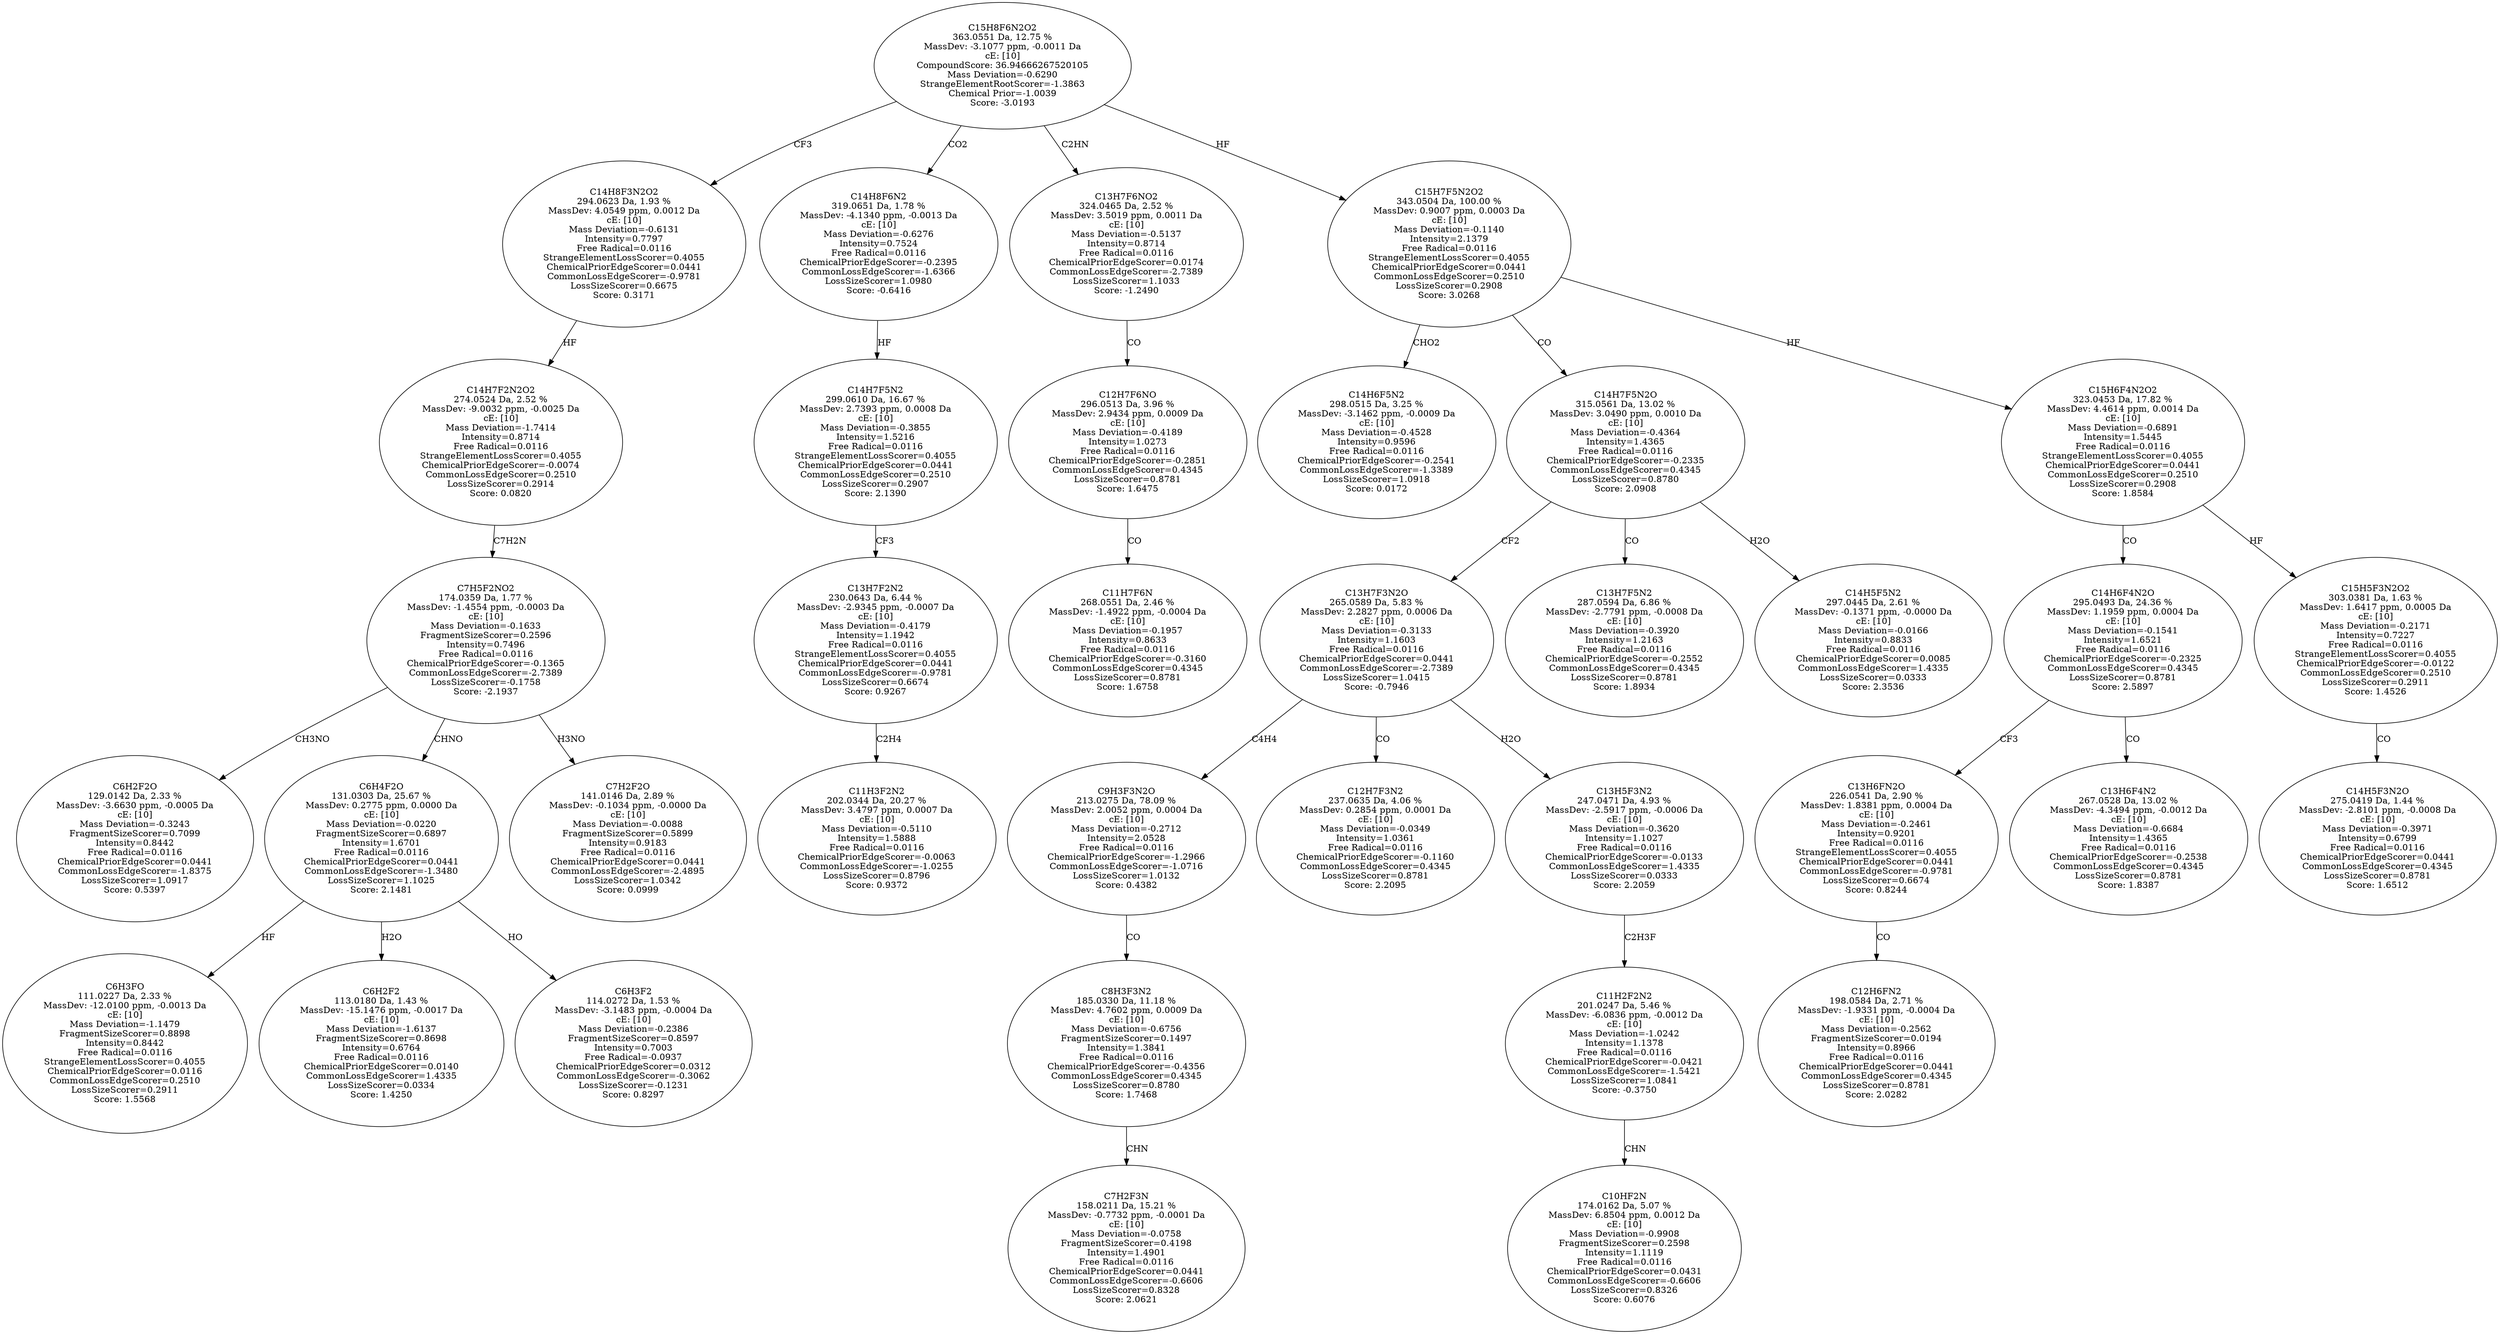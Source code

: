 strict digraph {
v1 [label="C6H2F2O\n129.0142 Da, 2.33 %\nMassDev: -3.6630 ppm, -0.0005 Da\ncE: [10]\nMass Deviation=-0.3243\nFragmentSizeScorer=0.7099\nIntensity=0.8442\nFree Radical=0.0116\nChemicalPriorEdgeScorer=0.0441\nCommonLossEdgeScorer=-1.8375\nLossSizeScorer=1.0917\nScore: 0.5397"];
v2 [label="C6H3FO\n111.0227 Da, 2.33 %\nMassDev: -12.0100 ppm, -0.0013 Da\ncE: [10]\nMass Deviation=-1.1479\nFragmentSizeScorer=0.8898\nIntensity=0.8442\nFree Radical=0.0116\nStrangeElementLossScorer=0.4055\nChemicalPriorEdgeScorer=0.0116\nCommonLossEdgeScorer=0.2510\nLossSizeScorer=0.2911\nScore: 1.5568"];
v3 [label="C6H2F2\n113.0180 Da, 1.43 %\nMassDev: -15.1476 ppm, -0.0017 Da\ncE: [10]\nMass Deviation=-1.6137\nFragmentSizeScorer=0.8698\nIntensity=0.6764\nFree Radical=0.0116\nChemicalPriorEdgeScorer=0.0140\nCommonLossEdgeScorer=1.4335\nLossSizeScorer=0.0334\nScore: 1.4250"];
v4 [label="C6H3F2\n114.0272 Da, 1.53 %\nMassDev: -3.1483 ppm, -0.0004 Da\ncE: [10]\nMass Deviation=-0.2386\nFragmentSizeScorer=0.8597\nIntensity=0.7003\nFree Radical=-0.0937\nChemicalPriorEdgeScorer=0.0312\nCommonLossEdgeScorer=-0.3062\nLossSizeScorer=-0.1231\nScore: 0.8297"];
v5 [label="C6H4F2O\n131.0303 Da, 25.67 %\nMassDev: 0.2775 ppm, 0.0000 Da\ncE: [10]\nMass Deviation=-0.0220\nFragmentSizeScorer=0.6897\nIntensity=1.6701\nFree Radical=0.0116\nChemicalPriorEdgeScorer=0.0441\nCommonLossEdgeScorer=-1.3480\nLossSizeScorer=1.1025\nScore: 2.1481"];
v6 [label="C7H2F2O\n141.0146 Da, 2.89 %\nMassDev: -0.1034 ppm, -0.0000 Da\ncE: [10]\nMass Deviation=-0.0088\nFragmentSizeScorer=0.5899\nIntensity=0.9183\nFree Radical=0.0116\nChemicalPriorEdgeScorer=0.0441\nCommonLossEdgeScorer=-2.4895\nLossSizeScorer=1.0342\nScore: 0.0999"];
v7 [label="C7H5F2NO2\n174.0359 Da, 1.77 %\nMassDev: -1.4554 ppm, -0.0003 Da\ncE: [10]\nMass Deviation=-0.1633\nFragmentSizeScorer=0.2596\nIntensity=0.7496\nFree Radical=0.0116\nChemicalPriorEdgeScorer=-0.1365\nCommonLossEdgeScorer=-2.7389\nLossSizeScorer=-0.1758\nScore: -2.1937"];
v8 [label="C14H7F2N2O2\n274.0524 Da, 2.52 %\nMassDev: -9.0032 ppm, -0.0025 Da\ncE: [10]\nMass Deviation=-1.7414\nIntensity=0.8714\nFree Radical=0.0116\nStrangeElementLossScorer=0.4055\nChemicalPriorEdgeScorer=-0.0074\nCommonLossEdgeScorer=0.2510\nLossSizeScorer=0.2914\nScore: 0.0820"];
v9 [label="C14H8F3N2O2\n294.0623 Da, 1.93 %\nMassDev: 4.0549 ppm, 0.0012 Da\ncE: [10]\nMass Deviation=-0.6131\nIntensity=0.7797\nFree Radical=0.0116\nStrangeElementLossScorer=0.4055\nChemicalPriorEdgeScorer=0.0441\nCommonLossEdgeScorer=-0.9781\nLossSizeScorer=0.6675\nScore: 0.3171"];
v10 [label="C11H3F2N2\n202.0344 Da, 20.27 %\nMassDev: 3.4797 ppm, 0.0007 Da\ncE: [10]\nMass Deviation=-0.5110\nIntensity=1.5888\nFree Radical=0.0116\nChemicalPriorEdgeScorer=-0.0063\nCommonLossEdgeScorer=-1.0255\nLossSizeScorer=0.8796\nScore: 0.9372"];
v11 [label="C13H7F2N2\n230.0643 Da, 6.44 %\nMassDev: -2.9345 ppm, -0.0007 Da\ncE: [10]\nMass Deviation=-0.4179\nIntensity=1.1942\nFree Radical=0.0116\nStrangeElementLossScorer=0.4055\nChemicalPriorEdgeScorer=0.0441\nCommonLossEdgeScorer=-0.9781\nLossSizeScorer=0.6674\nScore: 0.9267"];
v12 [label="C14H7F5N2\n299.0610 Da, 16.67 %\nMassDev: 2.7393 ppm, 0.0008 Da\ncE: [10]\nMass Deviation=-0.3855\nIntensity=1.5216\nFree Radical=0.0116\nStrangeElementLossScorer=0.4055\nChemicalPriorEdgeScorer=0.0441\nCommonLossEdgeScorer=0.2510\nLossSizeScorer=0.2907\nScore: 2.1390"];
v13 [label="C14H8F6N2\n319.0651 Da, 1.78 %\nMassDev: -4.1340 ppm, -0.0013 Da\ncE: [10]\nMass Deviation=-0.6276\nIntensity=0.7524\nFree Radical=0.0116\nChemicalPriorEdgeScorer=-0.2395\nCommonLossEdgeScorer=-1.6366\nLossSizeScorer=1.0980\nScore: -0.6416"];
v14 [label="C11H7F6N\n268.0551 Da, 2.46 %\nMassDev: -1.4922 ppm, -0.0004 Da\ncE: [10]\nMass Deviation=-0.1957\nIntensity=0.8633\nFree Radical=0.0116\nChemicalPriorEdgeScorer=-0.3160\nCommonLossEdgeScorer=0.4345\nLossSizeScorer=0.8781\nScore: 1.6758"];
v15 [label="C12H7F6NO\n296.0513 Da, 3.96 %\nMassDev: 2.9434 ppm, 0.0009 Da\ncE: [10]\nMass Deviation=-0.4189\nIntensity=1.0273\nFree Radical=0.0116\nChemicalPriorEdgeScorer=-0.2851\nCommonLossEdgeScorer=0.4345\nLossSizeScorer=0.8781\nScore: 1.6475"];
v16 [label="C13H7F6NO2\n324.0465 Da, 2.52 %\nMassDev: 3.5019 ppm, 0.0011 Da\ncE: [10]\nMass Deviation=-0.5137\nIntensity=0.8714\nFree Radical=0.0116\nChemicalPriorEdgeScorer=0.0174\nCommonLossEdgeScorer=-2.7389\nLossSizeScorer=1.1033\nScore: -1.2490"];
v17 [label="C14H6F5N2\n298.0515 Da, 3.25 %\nMassDev: -3.1462 ppm, -0.0009 Da\ncE: [10]\nMass Deviation=-0.4528\nIntensity=0.9596\nFree Radical=0.0116\nChemicalPriorEdgeScorer=-0.2541\nCommonLossEdgeScorer=-1.3389\nLossSizeScorer=1.0918\nScore: 0.0172"];
v18 [label="C7H2F3N\n158.0211 Da, 15.21 %\nMassDev: -0.7732 ppm, -0.0001 Da\ncE: [10]\nMass Deviation=-0.0758\nFragmentSizeScorer=0.4198\nIntensity=1.4901\nFree Radical=0.0116\nChemicalPriorEdgeScorer=0.0441\nCommonLossEdgeScorer=-0.6606\nLossSizeScorer=0.8328\nScore: 2.0621"];
v19 [label="C8H3F3N2\n185.0330 Da, 11.18 %\nMassDev: 4.7602 ppm, 0.0009 Da\ncE: [10]\nMass Deviation=-0.6756\nFragmentSizeScorer=0.1497\nIntensity=1.3841\nFree Radical=0.0116\nChemicalPriorEdgeScorer=-0.4356\nCommonLossEdgeScorer=0.4345\nLossSizeScorer=0.8780\nScore: 1.7468"];
v20 [label="C9H3F3N2O\n213.0275 Da, 78.09 %\nMassDev: 2.0052 ppm, 0.0004 Da\ncE: [10]\nMass Deviation=-0.2712\nIntensity=2.0528\nFree Radical=0.0116\nChemicalPriorEdgeScorer=-1.2966\nCommonLossEdgeScorer=-1.0716\nLossSizeScorer=1.0132\nScore: 0.4382"];
v21 [label="C12H7F3N2\n237.0635 Da, 4.06 %\nMassDev: 0.2854 ppm, 0.0001 Da\ncE: [10]\nMass Deviation=-0.0349\nIntensity=1.0361\nFree Radical=0.0116\nChemicalPriorEdgeScorer=-0.1160\nCommonLossEdgeScorer=0.4345\nLossSizeScorer=0.8781\nScore: 2.2095"];
v22 [label="C10HF2N\n174.0162 Da, 5.07 %\nMassDev: 6.8504 ppm, 0.0012 Da\ncE: [10]\nMass Deviation=-0.9908\nFragmentSizeScorer=0.2598\nIntensity=1.1119\nFree Radical=0.0116\nChemicalPriorEdgeScorer=0.0431\nCommonLossEdgeScorer=-0.6606\nLossSizeScorer=0.8326\nScore: 0.6076"];
v23 [label="C11H2F2N2\n201.0247 Da, 5.46 %\nMassDev: -6.0836 ppm, -0.0012 Da\ncE: [10]\nMass Deviation=-1.0242\nIntensity=1.1378\nFree Radical=0.0116\nChemicalPriorEdgeScorer=-0.0421\nCommonLossEdgeScorer=-1.5421\nLossSizeScorer=1.0841\nScore: -0.3750"];
v24 [label="C13H5F3N2\n247.0471 Da, 4.93 %\nMassDev: -2.5917 ppm, -0.0006 Da\ncE: [10]\nMass Deviation=-0.3620\nIntensity=1.1027\nFree Radical=0.0116\nChemicalPriorEdgeScorer=-0.0133\nCommonLossEdgeScorer=1.4335\nLossSizeScorer=0.0333\nScore: 2.2059"];
v25 [label="C13H7F3N2O\n265.0589 Da, 5.83 %\nMassDev: 2.2827 ppm, 0.0006 Da\ncE: [10]\nMass Deviation=-0.3133\nIntensity=1.1603\nFree Radical=0.0116\nChemicalPriorEdgeScorer=0.0441\nCommonLossEdgeScorer=-2.7389\nLossSizeScorer=1.0415\nScore: -0.7946"];
v26 [label="C13H7F5N2\n287.0594 Da, 6.86 %\nMassDev: -2.7791 ppm, -0.0008 Da\ncE: [10]\nMass Deviation=-0.3920\nIntensity=1.2163\nFree Radical=0.0116\nChemicalPriorEdgeScorer=-0.2552\nCommonLossEdgeScorer=0.4345\nLossSizeScorer=0.8781\nScore: 1.8934"];
v27 [label="C14H5F5N2\n297.0445 Da, 2.61 %\nMassDev: -0.1371 ppm, -0.0000 Da\ncE: [10]\nMass Deviation=-0.0166\nIntensity=0.8833\nFree Radical=0.0116\nChemicalPriorEdgeScorer=0.0085\nCommonLossEdgeScorer=1.4335\nLossSizeScorer=0.0333\nScore: 2.3536"];
v28 [label="C14H7F5N2O\n315.0561 Da, 13.02 %\nMassDev: 3.0490 ppm, 0.0010 Da\ncE: [10]\nMass Deviation=-0.4364\nIntensity=1.4365\nFree Radical=0.0116\nChemicalPriorEdgeScorer=-0.2335\nCommonLossEdgeScorer=0.4345\nLossSizeScorer=0.8780\nScore: 2.0908"];
v29 [label="C12H6FN2\n198.0584 Da, 2.71 %\nMassDev: -1.9331 ppm, -0.0004 Da\ncE: [10]\nMass Deviation=-0.2562\nFragmentSizeScorer=0.0194\nIntensity=0.8966\nFree Radical=0.0116\nChemicalPriorEdgeScorer=0.0441\nCommonLossEdgeScorer=0.4345\nLossSizeScorer=0.8781\nScore: 2.0282"];
v30 [label="C13H6FN2O\n226.0541 Da, 2.90 %\nMassDev: 1.8381 ppm, 0.0004 Da\ncE: [10]\nMass Deviation=-0.2461\nIntensity=0.9201\nFree Radical=0.0116\nStrangeElementLossScorer=0.4055\nChemicalPriorEdgeScorer=0.0441\nCommonLossEdgeScorer=-0.9781\nLossSizeScorer=0.6674\nScore: 0.8244"];
v31 [label="C13H6F4N2\n267.0528 Da, 13.02 %\nMassDev: -4.3494 ppm, -0.0012 Da\ncE: [10]\nMass Deviation=-0.6684\nIntensity=1.4365\nFree Radical=0.0116\nChemicalPriorEdgeScorer=-0.2538\nCommonLossEdgeScorer=0.4345\nLossSizeScorer=0.8781\nScore: 1.8387"];
v32 [label="C14H6F4N2O\n295.0493 Da, 24.36 %\nMassDev: 1.1959 ppm, 0.0004 Da\ncE: [10]\nMass Deviation=-0.1541\nIntensity=1.6521\nFree Radical=0.0116\nChemicalPriorEdgeScorer=-0.2325\nCommonLossEdgeScorer=0.4345\nLossSizeScorer=0.8781\nScore: 2.5897"];
v33 [label="C14H5F3N2O\n275.0419 Da, 1.44 %\nMassDev: -2.8101 ppm, -0.0008 Da\ncE: [10]\nMass Deviation=-0.3971\nIntensity=0.6799\nFree Radical=0.0116\nChemicalPriorEdgeScorer=0.0441\nCommonLossEdgeScorer=0.4345\nLossSizeScorer=0.8781\nScore: 1.6512"];
v34 [label="C15H5F3N2O2\n303.0381 Da, 1.63 %\nMassDev: 1.6417 ppm, 0.0005 Da\ncE: [10]\nMass Deviation=-0.2171\nIntensity=0.7227\nFree Radical=0.0116\nStrangeElementLossScorer=0.4055\nChemicalPriorEdgeScorer=-0.0122\nCommonLossEdgeScorer=0.2510\nLossSizeScorer=0.2911\nScore: 1.4526"];
v35 [label="C15H6F4N2O2\n323.0453 Da, 17.82 %\nMassDev: 4.4614 ppm, 0.0014 Da\ncE: [10]\nMass Deviation=-0.6891\nIntensity=1.5445\nFree Radical=0.0116\nStrangeElementLossScorer=0.4055\nChemicalPriorEdgeScorer=0.0441\nCommonLossEdgeScorer=0.2510\nLossSizeScorer=0.2908\nScore: 1.8584"];
v36 [label="C15H7F5N2O2\n343.0504 Da, 100.00 %\nMassDev: 0.9007 ppm, 0.0003 Da\ncE: [10]\nMass Deviation=-0.1140\nIntensity=2.1379\nFree Radical=0.0116\nStrangeElementLossScorer=0.4055\nChemicalPriorEdgeScorer=0.0441\nCommonLossEdgeScorer=0.2510\nLossSizeScorer=0.2908\nScore: 3.0268"];
v37 [label="C15H8F6N2O2\n363.0551 Da, 12.75 %\nMassDev: -3.1077 ppm, -0.0011 Da\ncE: [10]\nCompoundScore: 36.94666267520105\nMass Deviation=-0.6290\nStrangeElementRootScorer=-1.3863\nChemical Prior=-1.0039\nScore: -3.0193"];
v7 -> v1 [label="CH3NO"];
v5 -> v2 [label="HF"];
v5 -> v3 [label="H2O"];
v5 -> v4 [label="HO"];
v7 -> v5 [label="CHNO"];
v7 -> v6 [label="H3NO"];
v8 -> v7 [label="C7H2N"];
v9 -> v8 [label="HF"];
v37 -> v9 [label="CF3"];
v11 -> v10 [label="C2H4"];
v12 -> v11 [label="CF3"];
v13 -> v12 [label="HF"];
v37 -> v13 [label="CO2"];
v15 -> v14 [label="CO"];
v16 -> v15 [label="CO"];
v37 -> v16 [label="C2HN"];
v36 -> v17 [label="CHO2"];
v19 -> v18 [label="CHN"];
v20 -> v19 [label="CO"];
v25 -> v20 [label="C4H4"];
v25 -> v21 [label="CO"];
v23 -> v22 [label="CHN"];
v24 -> v23 [label="C2H3F"];
v25 -> v24 [label="H2O"];
v28 -> v25 [label="CF2"];
v28 -> v26 [label="CO"];
v28 -> v27 [label="H2O"];
v36 -> v28 [label="CO"];
v30 -> v29 [label="CO"];
v32 -> v30 [label="CF3"];
v32 -> v31 [label="CO"];
v35 -> v32 [label="CO"];
v34 -> v33 [label="CO"];
v35 -> v34 [label="HF"];
v36 -> v35 [label="HF"];
v37 -> v36 [label="HF"];
}